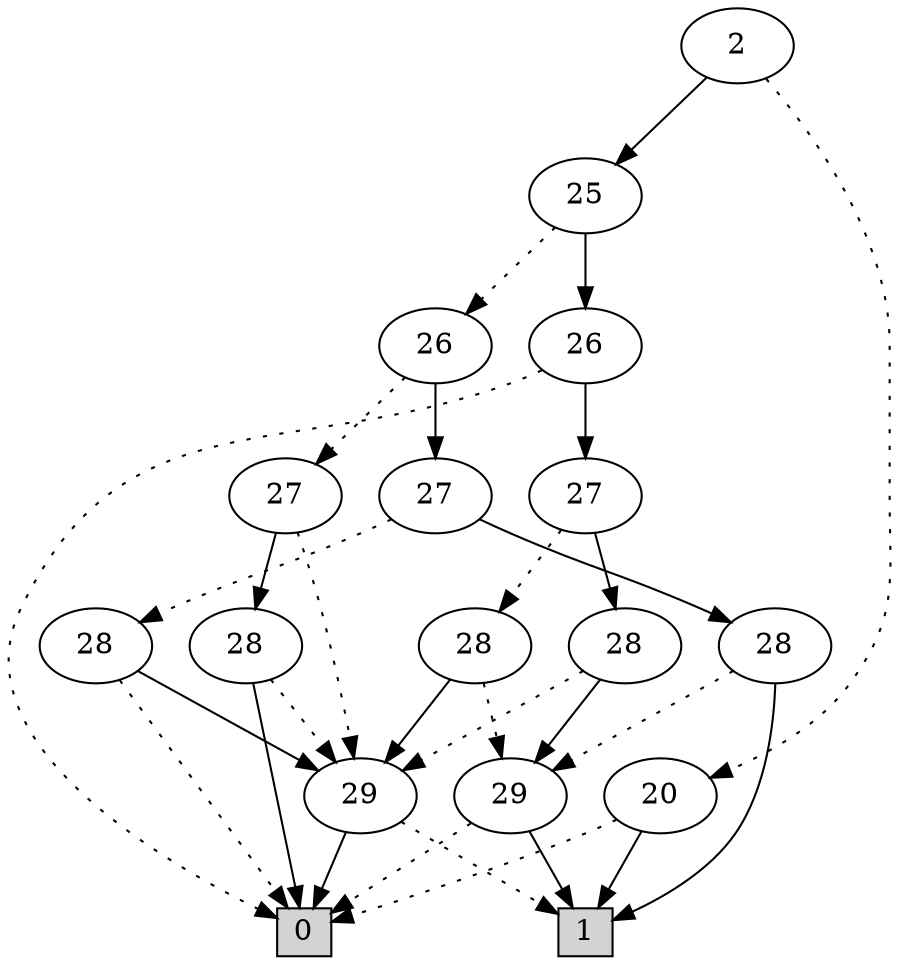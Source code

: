 digraph G {
0 [shape=box, label="0", style=filled, shape=box, height=0.3, width=0.3];
1 [shape=box, label="1", style=filled, shape=box, height=0.3, width=0.3];
10415 [label="2"];
10415 -> 42 [style=dotted];
10415 -> 1687 [style=filled];
42 [label="20"];
42 -> 0 [style=dotted];
42 -> 1 [style=filled];
1687 [label="25"];
1687 -> 1684 [style=dotted];
1687 -> 1686 [style=filled];
1684 [label="26"];
1684 -> 1682 [style=dotted];
1684 -> 1683 [style=filled];
1682 [label="27"];
1682 -> 61 [style=dotted];
1682 -> 1434 [style=filled];
61 [label="29"];
61 -> 1 [style=dotted];
61 -> 0 [style=filled];
1434 [label="28"];
1434 -> 61 [style=dotted];
1434 -> 0 [style=filled];
1683 [label="27"];
1683 -> 1409 [style=dotted];
1683 -> 1438 [style=filled];
1409 [label="28"];
1409 -> 0 [style=dotted];
1409 -> 61 [style=filled];
1438 [label="28"];
1438 -> 60 [style=dotted];
1438 -> 1 [style=filled];
60 [label="29"];
60 -> 0 [style=dotted];
60 -> 1 [style=filled];
1686 [label="26"];
1686 -> 0 [style=dotted];
1686 -> 1685 [style=filled];
1685 [label="27"];
1685 -> 1547 [style=dotted];
1685 -> 1522 [style=filled];
1547 [label="28"];
1547 -> 60 [style=dotted];
1547 -> 61 [style=filled];
1522 [label="28"];
1522 -> 61 [style=dotted];
1522 -> 60 [style=filled];
}
